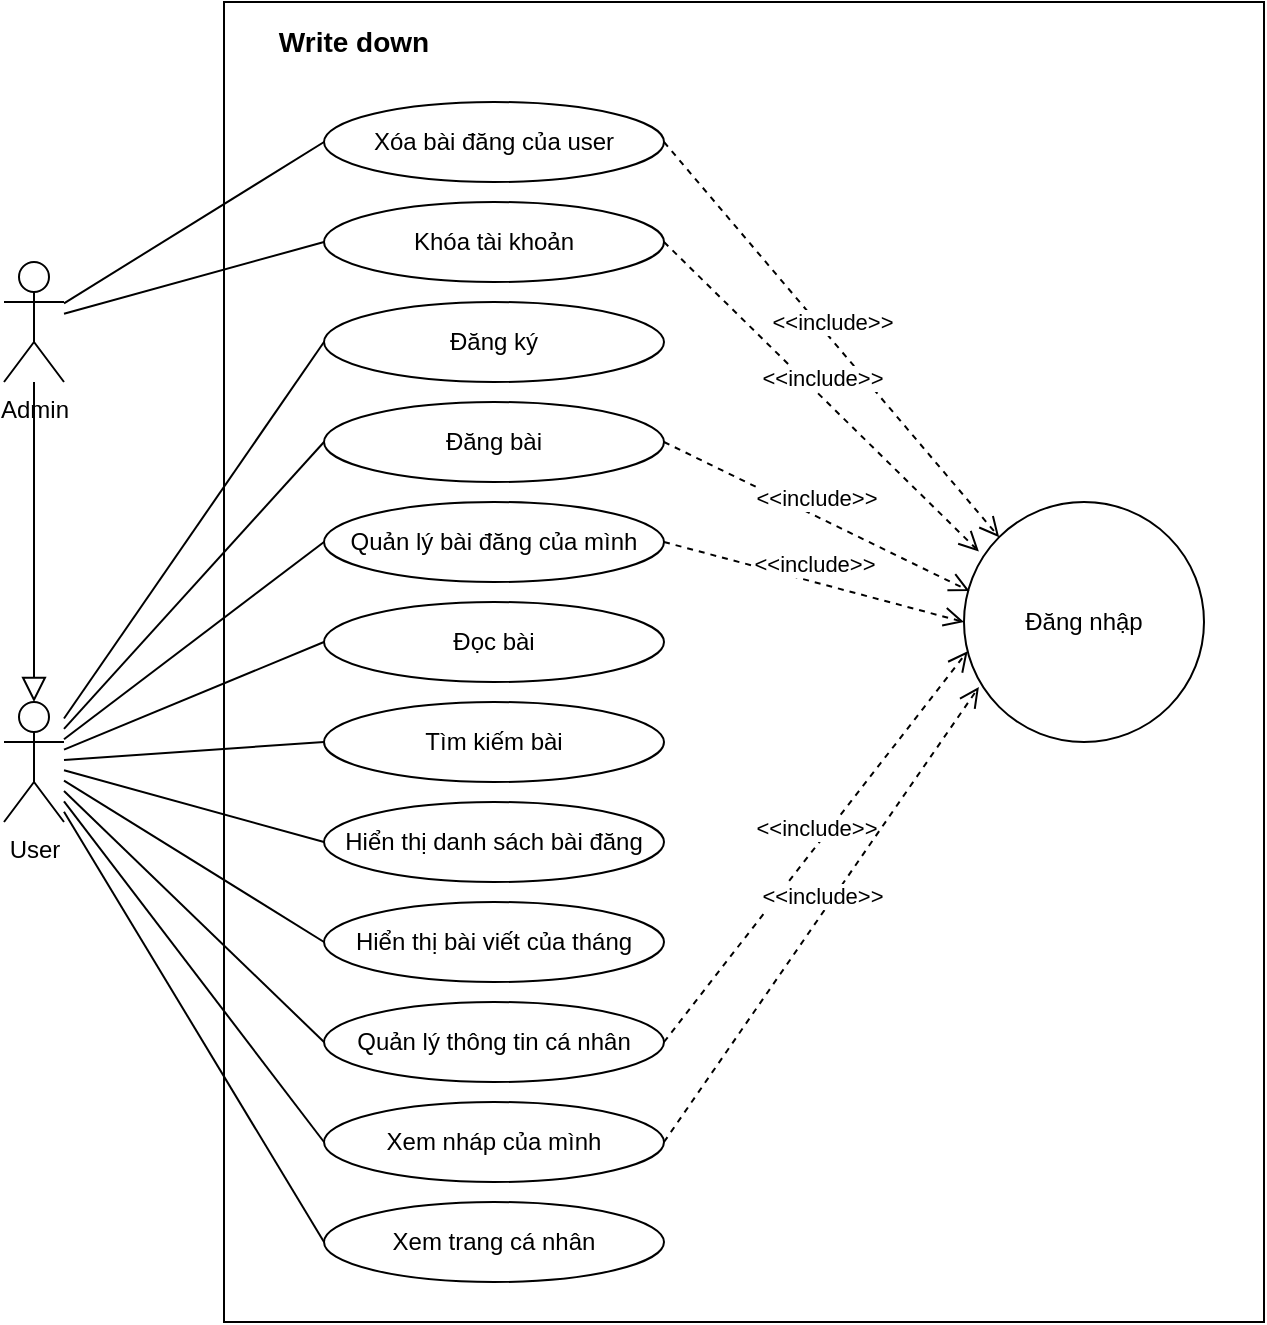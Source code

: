 <mxfile version="14.1.2" type="device"><diagram id="vW6uKD0WOeLcRPKYTxTN" name="Page-1"><mxGraphModel dx="960" dy="1732" grid="1" gridSize="10" guides="1" tooltips="1" connect="1" arrows="1" fold="1" page="1" pageScale="1" pageWidth="827" pageHeight="1169" math="0" shadow="0"><root><mxCell id="0"/><mxCell id="1" parent="0"/><mxCell id="iqE87P1TGO5pdlnVkbjy-82" value="" style="rounded=0;whiteSpace=wrap;html=1;" parent="1" vertex="1"><mxGeometry x="230" y="-60" width="520" height="660" as="geometry"/></mxCell><mxCell id="iqE87P1TGO5pdlnVkbjy-1" value="Admin" style="shape=umlActor;verticalLabelPosition=bottom;verticalAlign=top;html=1;outlineConnect=0;" parent="1" vertex="1"><mxGeometry x="120" y="70" width="30" height="60" as="geometry"/></mxCell><mxCell id="iqE87P1TGO5pdlnVkbjy-3" value="Xóa bài đăng của user" style="ellipse;whiteSpace=wrap;html=1;" parent="1" vertex="1"><mxGeometry x="280" y="-10" width="170" height="40" as="geometry"/></mxCell><mxCell id="iqE87P1TGO5pdlnVkbjy-4" value="Khóa tài khoản" style="ellipse;whiteSpace=wrap;html=1;" parent="1" vertex="1"><mxGeometry x="280" y="40" width="170" height="40" as="geometry"/></mxCell><mxCell id="iqE87P1TGO5pdlnVkbjy-5" value="User" style="shape=umlActor;verticalLabelPosition=bottom;verticalAlign=top;html=1;outlineConnect=0;" parent="1" vertex="1"><mxGeometry x="120" y="290" width="30" height="60" as="geometry"/></mxCell><mxCell id="iqE87P1TGO5pdlnVkbjy-7" value="Đăng ký" style="ellipse;whiteSpace=wrap;html=1;" parent="1" vertex="1"><mxGeometry x="280" y="90" width="170" height="40" as="geometry"/></mxCell><mxCell id="iqE87P1TGO5pdlnVkbjy-16" value="Đăng bài" style="ellipse;whiteSpace=wrap;html=1;" parent="1" vertex="1"><mxGeometry x="280" y="140" width="170" height="40" as="geometry"/></mxCell><mxCell id="iqE87P1TGO5pdlnVkbjy-25" value="Đọc bài" style="ellipse;whiteSpace=wrap;html=1;" parent="1" vertex="1"><mxGeometry x="280" y="240" width="170" height="40" as="geometry"/></mxCell><mxCell id="iqE87P1TGO5pdlnVkbjy-36" value="Tìm kiếm bài" style="ellipse;whiteSpace=wrap;html=1;" parent="1" vertex="1"><mxGeometry x="280" y="290" width="170" height="40" as="geometry"/></mxCell><mxCell id="iqE87P1TGO5pdlnVkbjy-45" value="Quản lý thông tin cá nhân" style="ellipse;whiteSpace=wrap;html=1;" parent="1" vertex="1"><mxGeometry x="280" y="440" width="170" height="40" as="geometry"/></mxCell><mxCell id="iqE87P1TGO5pdlnVkbjy-48" value="Xem nháp của mình" style="ellipse;whiteSpace=wrap;html=1;" parent="1" vertex="1"><mxGeometry x="280" y="490" width="170" height="40" as="geometry"/></mxCell><mxCell id="iqE87P1TGO5pdlnVkbjy-75" value="" style="endArrow=none;html=1;entryX=0;entryY=0.5;entryDx=0;entryDy=0;" parent="1" source="iqE87P1TGO5pdlnVkbjy-5" target="iqE87P1TGO5pdlnVkbjy-7" edge="1"><mxGeometry width="50" height="50" relative="1" as="geometry"><mxPoint x="180" y="133.793" as="sourcePoint"/><mxPoint x="310" y="80" as="targetPoint"/></mxGeometry></mxCell><mxCell id="iqE87P1TGO5pdlnVkbjy-77" value="" style="endArrow=none;html=1;entryX=0;entryY=0.5;entryDx=0;entryDy=0;" parent="1" source="iqE87P1TGO5pdlnVkbjy-5" target="iqE87P1TGO5pdlnVkbjy-16" edge="1"><mxGeometry width="50" height="50" relative="1" as="geometry"><mxPoint x="170" y="291.724" as="sourcePoint"/><mxPoint x="300" y="220" as="targetPoint"/></mxGeometry></mxCell><mxCell id="iqE87P1TGO5pdlnVkbjy-78" value="" style="endArrow=none;html=1;entryX=0;entryY=0.5;entryDx=0;entryDy=0;" parent="1" source="iqE87P1TGO5pdlnVkbjy-5" target="iqE87P1TGO5pdlnVkbjy-25" edge="1"><mxGeometry width="50" height="50" relative="1" as="geometry"><mxPoint x="180" y="301.724" as="sourcePoint"/><mxPoint x="310" y="230" as="targetPoint"/></mxGeometry></mxCell><mxCell id="iqE87P1TGO5pdlnVkbjy-79" value="" style="endArrow=none;html=1;entryX=0;entryY=0.5;entryDx=0;entryDy=0;" parent="1" source="iqE87P1TGO5pdlnVkbjy-5" target="iqE87P1TGO5pdlnVkbjy-36" edge="1"><mxGeometry width="50" height="50" relative="1" as="geometry"><mxPoint x="190" y="311.724" as="sourcePoint"/><mxPoint x="320" y="240" as="targetPoint"/></mxGeometry></mxCell><mxCell id="iqE87P1TGO5pdlnVkbjy-80" value="" style="endArrow=none;html=1;exitX=0;exitY=0.5;exitDx=0;exitDy=0;" parent="1" source="iqE87P1TGO5pdlnVkbjy-45" target="iqE87P1TGO5pdlnVkbjy-5" edge="1"><mxGeometry width="50" height="50" relative="1" as="geometry"><mxPoint x="420" y="860" as="sourcePoint"/><mxPoint x="470" y="810" as="targetPoint"/></mxGeometry></mxCell><mxCell id="iqE87P1TGO5pdlnVkbjy-83" value="Write down" style="text;html=1;strokeColor=none;fillColor=none;align=center;verticalAlign=middle;whiteSpace=wrap;rounded=0;fontStyle=1;fontSize=14;" parent="1" vertex="1"><mxGeometry x="250" y="-50" width="90" height="20" as="geometry"/></mxCell><mxCell id="4k_b9_aTDuH1kc-khZnr-2" value="Quản lý bài đăng của mình" style="ellipse;whiteSpace=wrap;html=1;" parent="1" vertex="1"><mxGeometry x="280" y="190" width="170" height="40" as="geometry"/></mxCell><mxCell id="4k_b9_aTDuH1kc-khZnr-4" value="" style="endArrow=none;html=1;entryX=0;entryY=0.5;entryDx=0;entryDy=0;" parent="1" source="iqE87P1TGO5pdlnVkbjy-5" target="4k_b9_aTDuH1kc-khZnr-2" edge="1"><mxGeometry width="50" height="50" relative="1" as="geometry"><mxPoint x="220" y="550" as="sourcePoint"/><mxPoint x="400" y="490" as="targetPoint"/></mxGeometry></mxCell><mxCell id="4k_b9_aTDuH1kc-khZnr-9" value="" style="endArrow=none;html=1;exitX=0;exitY=0.5;exitDx=0;exitDy=0;" parent="1" source="iqE87P1TGO5pdlnVkbjy-48" target="iqE87P1TGO5pdlnVkbjy-5" edge="1"><mxGeometry width="50" height="50" relative="1" as="geometry"><mxPoint x="290.0" y="1020" as="sourcePoint"/><mxPoint x="154.667" y="600" as="targetPoint"/></mxGeometry></mxCell><mxCell id="4k_b9_aTDuH1kc-khZnr-15" value="Xem trang cá nhân" style="ellipse;whiteSpace=wrap;html=1;" parent="1" vertex="1"><mxGeometry x="280" y="540" width="170" height="40" as="geometry"/></mxCell><mxCell id="4k_b9_aTDuH1kc-khZnr-22" value="" style="endArrow=none;html=1;entryX=0;entryY=0.5;entryDx=0;entryDy=0;" parent="1" source="iqE87P1TGO5pdlnVkbjy-5" target="4k_b9_aTDuH1kc-khZnr-15" edge="1"><mxGeometry width="50" height="50" relative="1" as="geometry"><mxPoint x="380" y="850" as="sourcePoint"/><mxPoint x="430" y="800" as="targetPoint"/></mxGeometry></mxCell><mxCell id="4k_b9_aTDuH1kc-khZnr-23" value="Hiển thị danh sách bài đăng" style="ellipse;whiteSpace=wrap;html=1;" parent="1" vertex="1"><mxGeometry x="280" y="340" width="170" height="40" as="geometry"/></mxCell><mxCell id="4k_b9_aTDuH1kc-khZnr-27" value="" style="endArrow=none;html=1;entryX=0;entryY=0.5;entryDx=0;entryDy=0;" parent="1" source="iqE87P1TGO5pdlnVkbjy-5" target="4k_b9_aTDuH1kc-khZnr-23" edge="1"><mxGeometry width="50" height="50" relative="1" as="geometry"><mxPoint x="380" y="890" as="sourcePoint"/><mxPoint x="430" y="840" as="targetPoint"/></mxGeometry></mxCell><mxCell id="4k_b9_aTDuH1kc-khZnr-36" value="" style="endArrow=block;html=1;endFill=0;endSize=10;" parent="1" source="iqE87P1TGO5pdlnVkbjy-1" target="iqE87P1TGO5pdlnVkbjy-5" edge="1"><mxGeometry width="50" height="50" relative="1" as="geometry"><mxPoint x="350" y="90" as="sourcePoint"/><mxPoint x="400" y="40" as="targetPoint"/></mxGeometry></mxCell><mxCell id="4k_b9_aTDuH1kc-khZnr-37" value="" style="endArrow=none;html=1;entryX=0;entryY=0.5;entryDx=0;entryDy=0;" parent="1" source="iqE87P1TGO5pdlnVkbjy-1" target="iqE87P1TGO5pdlnVkbjy-3" edge="1"><mxGeometry width="50" height="50" relative="1" as="geometry"><mxPoint x="350" y="260" as="sourcePoint"/><mxPoint x="400" y="210" as="targetPoint"/></mxGeometry></mxCell><mxCell id="4k_b9_aTDuH1kc-khZnr-38" value="" style="endArrow=none;html=1;entryX=0;entryY=0.5;entryDx=0;entryDy=0;" parent="1" source="iqE87P1TGO5pdlnVkbjy-1" target="iqE87P1TGO5pdlnVkbjy-4" edge="1"><mxGeometry width="50" height="50" relative="1" as="geometry"><mxPoint x="350" y="260" as="sourcePoint"/><mxPoint x="400" y="210" as="targetPoint"/></mxGeometry></mxCell><mxCell id="4k_b9_aTDuH1kc-khZnr-40" value="Hiển thị bài viết của tháng" style="ellipse;whiteSpace=wrap;html=1;" parent="1" vertex="1"><mxGeometry x="280" y="390" width="170" height="40" as="geometry"/></mxCell><mxCell id="4k_b9_aTDuH1kc-khZnr-44" value="" style="endArrow=none;html=1;entryX=0;entryY=0.5;entryDx=0;entryDy=0;" parent="1" source="iqE87P1TGO5pdlnVkbjy-5" target="4k_b9_aTDuH1kc-khZnr-40" edge="1"><mxGeometry width="50" height="50" relative="1" as="geometry"><mxPoint x="420" y="920" as="sourcePoint"/><mxPoint x="470" y="870" as="targetPoint"/></mxGeometry></mxCell><mxCell id="4k_b9_aTDuH1kc-khZnr-46" value="Đăng nhập" style="ellipse;whiteSpace=wrap;html=1;" parent="1" vertex="1"><mxGeometry x="600" y="190" width="120" height="120" as="geometry"/></mxCell><mxCell id="4k_b9_aTDuH1kc-khZnr-48" value="&amp;lt;&amp;lt;include&amp;gt;&amp;gt;" style="html=1;verticalAlign=bottom;endArrow=open;dashed=1;endSize=8;exitX=1;exitY=0.5;exitDx=0;exitDy=0;entryX=0;entryY=0;entryDx=0;entryDy=0;" parent="1" source="iqE87P1TGO5pdlnVkbjy-3" target="4k_b9_aTDuH1kc-khZnr-46" edge="1"><mxGeometry relative="1" as="geometry"><mxPoint x="480" y="310" as="sourcePoint"/><mxPoint x="400" y="310" as="targetPoint"/></mxGeometry></mxCell><mxCell id="4k_b9_aTDuH1kc-khZnr-49" value="&amp;lt;&amp;lt;include&amp;gt;&amp;gt;" style="html=1;verticalAlign=bottom;endArrow=open;dashed=1;endSize=8;exitX=1;exitY=0.5;exitDx=0;exitDy=0;entryX=0.062;entryY=0.206;entryDx=0;entryDy=0;entryPerimeter=0;" parent="1" source="iqE87P1TGO5pdlnVkbjy-4" target="4k_b9_aTDuH1kc-khZnr-46" edge="1"><mxGeometry relative="1" as="geometry"><mxPoint x="460.0" y="20" as="sourcePoint"/><mxPoint x="627.574" y="217.574" as="targetPoint"/></mxGeometry></mxCell><mxCell id="4k_b9_aTDuH1kc-khZnr-50" value="&amp;lt;&amp;lt;include&amp;gt;&amp;gt;" style="html=1;verticalAlign=bottom;endArrow=open;dashed=1;endSize=8;exitX=1;exitY=0.5;exitDx=0;exitDy=0;entryX=0.023;entryY=0.371;entryDx=0;entryDy=0;entryPerimeter=0;" parent="1" source="iqE87P1TGO5pdlnVkbjy-16" target="4k_b9_aTDuH1kc-khZnr-46" edge="1"><mxGeometry relative="1" as="geometry"><mxPoint x="460" y="70" as="sourcePoint"/><mxPoint x="622.36" y="221" as="targetPoint"/></mxGeometry></mxCell><mxCell id="4k_b9_aTDuH1kc-khZnr-51" value="&amp;lt;&amp;lt;include&amp;gt;&amp;gt;" style="html=1;verticalAlign=bottom;endArrow=open;dashed=1;endSize=8;exitX=1;exitY=0.5;exitDx=0;exitDy=0;entryX=0;entryY=0.5;entryDx=0;entryDy=0;" parent="1" source="4k_b9_aTDuH1kc-khZnr-2" target="4k_b9_aTDuH1kc-khZnr-46" edge="1"><mxGeometry relative="1" as="geometry"><mxPoint x="470" y="80" as="sourcePoint"/><mxPoint x="632.36" y="231" as="targetPoint"/></mxGeometry></mxCell><mxCell id="4k_b9_aTDuH1kc-khZnr-52" value="&amp;lt;&amp;lt;include&amp;gt;&amp;gt;" style="html=1;verticalAlign=bottom;endArrow=open;dashed=1;endSize=8;exitX=1;exitY=0.5;exitDx=0;exitDy=0;entryX=0.015;entryY=0.622;entryDx=0;entryDy=0;entryPerimeter=0;" parent="1" source="iqE87P1TGO5pdlnVkbjy-45" target="4k_b9_aTDuH1kc-khZnr-46" edge="1"><mxGeometry relative="1" as="geometry"><mxPoint x="480" y="90" as="sourcePoint"/><mxPoint x="642.36" y="241" as="targetPoint"/></mxGeometry></mxCell><mxCell id="4k_b9_aTDuH1kc-khZnr-53" value="&amp;lt;&amp;lt;include&amp;gt;&amp;gt;" style="html=1;verticalAlign=bottom;endArrow=open;dashed=1;endSize=8;exitX=1;exitY=0.5;exitDx=0;exitDy=0;entryX=0.062;entryY=0.771;entryDx=0;entryDy=0;entryPerimeter=0;" parent="1" source="iqE87P1TGO5pdlnVkbjy-48" target="4k_b9_aTDuH1kc-khZnr-46" edge="1"><mxGeometry relative="1" as="geometry"><mxPoint x="490" y="100" as="sourcePoint"/><mxPoint x="652.36" y="251" as="targetPoint"/></mxGeometry></mxCell></root></mxGraphModel></diagram></mxfile>